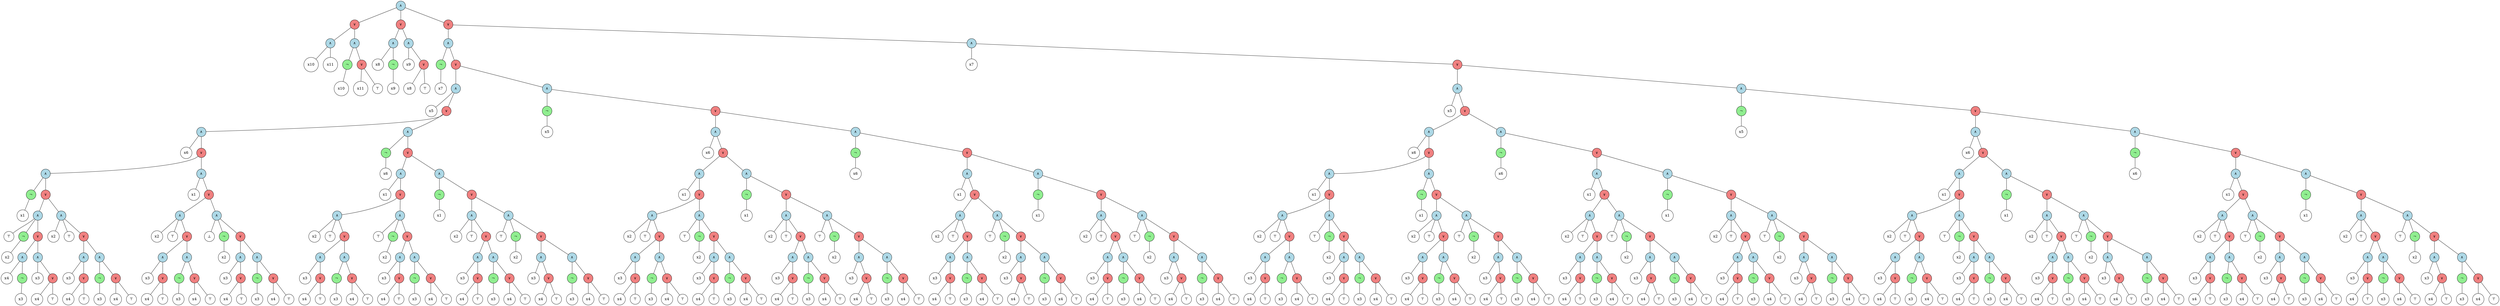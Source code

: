 graph {
	node [shape=circle]
	1 [label="∧" fillcolor=lightblue style=filled]
	2 [label="∨" fillcolor=lightcoral style=filled]
	1 -- 2
	3 [label="∧" fillcolor=lightblue style=filled]
	2 -- 3
	4 [label=x10]
	3 -- 4
	5 [label=x11]
	3 -- 5
	6 [label="∧" fillcolor=lightblue style=filled]
	2 -- 6
	7 [label="¬" fillcolor=lightgreen style=filled]
	6 -- 7
	8 [label=x10]
	7 -- 8
	9 [label="∨" fillcolor=lightcoral style=filled]
	6 -- 9
	10 [label=x11]
	9 -- 10
	11 [label="⊤"]
	9 -- 11
	12 [label="∨" fillcolor=lightcoral style=filled]
	1 -- 12
	13 [label="∧" fillcolor=lightblue style=filled]
	12 -- 13
	14 [label=x8]
	13 -- 14
	15 [label="¬" fillcolor=lightgreen style=filled]
	13 -- 15
	16 [label=x9]
	15 -- 16
	17 [label="∧" fillcolor=lightblue style=filled]
	12 -- 17
	18 [label=x9]
	17 -- 18
	19 [label="∨" fillcolor=lightcoral style=filled]
	17 -- 19
	20 [label=x8]
	19 -- 20
	21 [label="⊤"]
	19 -- 21
	22 [label="∨" fillcolor=lightcoral style=filled]
	1 -- 22
	23 [label="∧" fillcolor=lightblue style=filled]
	22 -- 23
	24 [label="¬" fillcolor=lightgreen style=filled]
	23 -- 24
	25 [label=x7]
	24 -- 25
	26 [label="∨" fillcolor=lightcoral style=filled]
	23 -- 26
	27 [label="∧" fillcolor=lightblue style=filled]
	26 -- 27
	28 [label=x5]
	27 -- 28
	29 [label="∨" fillcolor=lightcoral style=filled]
	27 -- 29
	30 [label="∧" fillcolor=lightblue style=filled]
	29 -- 30
	31 [label=x6]
	30 -- 31
	32 [label="∨" fillcolor=lightcoral style=filled]
	30 -- 32
	33 [label="∧" fillcolor=lightblue style=filled]
	32 -- 33
	34 [label="¬" fillcolor=lightgreen style=filled]
	33 -- 34
	35 [label=x1]
	34 -- 35
	36 [label="∨" fillcolor=lightcoral style=filled]
	33 -- 36
	37 [label="∧" fillcolor=lightblue style=filled]
	36 -- 37
	38 [label="⊤"]
	37 -- 38
	39 [label="¬" fillcolor=lightgreen style=filled]
	37 -- 39
	40 [label=x2]
	39 -- 40
	41 [label="∨" fillcolor=lightcoral style=filled]
	37 -- 41
	42 [label="∧" fillcolor=lightblue style=filled]
	41 -- 42
	43 [label=x4]
	42 -- 43
	44 [label="¬" fillcolor=lightgreen style=filled]
	42 -- 44
	45 [label=x3]
	44 -- 45
	46 [label="∧" fillcolor=lightblue style=filled]
	41 -- 46
	47 [label=x3]
	46 -- 47
	48 [label="∨" fillcolor=lightcoral style=filled]
	46 -- 48
	49 [label=x4]
	48 -- 49
	50 [label="⊤"]
	48 -- 50
	51 [label="∧" fillcolor=lightblue style=filled]
	36 -- 51
	52 [label=x2]
	51 -- 52
	53 [label="⊤"]
	51 -- 53
	54 [label="∨" fillcolor=lightcoral style=filled]
	51 -- 54
	55 [label="∧" fillcolor=lightblue style=filled]
	54 -- 55
	56 [label=x3]
	55 -- 56
	57 [label="∨" fillcolor=lightcoral style=filled]
	55 -- 57
	58 [label=x4]
	57 -- 58
	59 [label="⊤"]
	57 -- 59
	60 [label="∧" fillcolor=lightblue style=filled]
	54 -- 60
	61 [label="¬" fillcolor=lightgreen style=filled]
	60 -- 61
	62 [label=x3]
	61 -- 62
	63 [label="∨" fillcolor=lightcoral style=filled]
	60 -- 63
	64 [label=x4]
	63 -- 64
	65 [label="⊤"]
	63 -- 65
	66 [label="∧" fillcolor=lightblue style=filled]
	32 -- 66
	67 [label=x1]
	66 -- 67
	68 [label="∨" fillcolor=lightcoral style=filled]
	66 -- 68
	69 [label="∧" fillcolor=lightblue style=filled]
	68 -- 69
	70 [label=x2]
	69 -- 70
	71 [label="⊤"]
	69 -- 71
	72 [label="∨" fillcolor=lightcoral style=filled]
	69 -- 72
	73 [label="∧" fillcolor=lightblue style=filled]
	72 -- 73
	74 [label=x3]
	73 -- 74
	75 [label="∨" fillcolor=lightcoral style=filled]
	73 -- 75
	76 [label=x4]
	75 -- 76
	77 [label="⊤"]
	75 -- 77
	78 [label="∧" fillcolor=lightblue style=filled]
	72 -- 78
	79 [label="¬" fillcolor=lightgreen style=filled]
	78 -- 79
	80 [label=x3]
	79 -- 80
	81 [label="∨" fillcolor=lightcoral style=filled]
	78 -- 81
	82 [label=x4]
	81 -- 82
	83 [label="⊤"]
	81 -- 83
	84 [label="∧" fillcolor=lightblue style=filled]
	68 -- 84
	85 [label="⊥"]
	84 -- 85
	86 [label="¬" fillcolor=lightgreen style=filled]
	84 -- 86
	87 [label=x2]
	86 -- 87
	88 [label="∨" fillcolor=lightcoral style=filled]
	84 -- 88
	89 [label="∧" fillcolor=lightblue style=filled]
	88 -- 89
	90 [label=x3]
	89 -- 90
	91 [label="∨" fillcolor=lightcoral style=filled]
	89 -- 91
	92 [label=x4]
	91 -- 92
	93 [label="⊤"]
	91 -- 93
	94 [label="∧" fillcolor=lightblue style=filled]
	88 -- 94
	95 [label="¬" fillcolor=lightgreen style=filled]
	94 -- 95
	96 [label=x3]
	95 -- 96
	97 [label="∨" fillcolor=lightcoral style=filled]
	94 -- 97
	98 [label=x4]
	97 -- 98
	99 [label="⊤"]
	97 -- 99
	100 [label="∧" fillcolor=lightblue style=filled]
	29 -- 100
	101 [label="¬" fillcolor=lightgreen style=filled]
	100 -- 101
	102 [label=x6]
	101 -- 102
	103 [label="∨" fillcolor=lightcoral style=filled]
	100 -- 103
	104 [label="∧" fillcolor=lightblue style=filled]
	103 -- 104
	105 [label=x1]
	104 -- 105
	106 [label="∨" fillcolor=lightcoral style=filled]
	104 -- 106
	107 [label="∧" fillcolor=lightblue style=filled]
	106 -- 107
	108 [label=x2]
	107 -- 108
	109 [label="⊤"]
	107 -- 109
	110 [label="∨" fillcolor=lightcoral style=filled]
	107 -- 110
	111 [label="∧" fillcolor=lightblue style=filled]
	110 -- 111
	112 [label=x3]
	111 -- 112
	113 [label="∨" fillcolor=lightcoral style=filled]
	111 -- 113
	114 [label=x4]
	113 -- 114
	115 [label="⊤"]
	113 -- 115
	116 [label="∧" fillcolor=lightblue style=filled]
	110 -- 116
	117 [label="¬" fillcolor=lightgreen style=filled]
	116 -- 117
	118 [label=x3]
	117 -- 118
	119 [label="∨" fillcolor=lightcoral style=filled]
	116 -- 119
	120 [label=x4]
	119 -- 120
	121 [label="⊤"]
	119 -- 121
	122 [label="∧" fillcolor=lightblue style=filled]
	106 -- 122
	123 [label="⊤"]
	122 -- 123
	124 [label="¬" fillcolor=lightgreen style=filled]
	122 -- 124
	125 [label=x2]
	124 -- 125
	126 [label="∨" fillcolor=lightcoral style=filled]
	122 -- 126
	127 [label="∧" fillcolor=lightblue style=filled]
	126 -- 127
	128 [label=x3]
	127 -- 128
	129 [label="∨" fillcolor=lightcoral style=filled]
	127 -- 129
	130 [label=x4]
	129 -- 130
	131 [label="⊤"]
	129 -- 131
	132 [label="∧" fillcolor=lightblue style=filled]
	126 -- 132
	133 [label="¬" fillcolor=lightgreen style=filled]
	132 -- 133
	134 [label=x3]
	133 -- 134
	135 [label="∨" fillcolor=lightcoral style=filled]
	132 -- 135
	136 [label=x4]
	135 -- 136
	137 [label="⊤"]
	135 -- 137
	138 [label="∧" fillcolor=lightblue style=filled]
	103 -- 138
	139 [label="¬" fillcolor=lightgreen style=filled]
	138 -- 139
	140 [label=x1]
	139 -- 140
	141 [label="∨" fillcolor=lightcoral style=filled]
	138 -- 141
	142 [label="∧" fillcolor=lightblue style=filled]
	141 -- 142
	143 [label=x2]
	142 -- 143
	144 [label="⊤"]
	142 -- 144
	145 [label="∨" fillcolor=lightcoral style=filled]
	142 -- 145
	146 [label="∧" fillcolor=lightblue style=filled]
	145 -- 146
	147 [label=x3]
	146 -- 147
	148 [label="∨" fillcolor=lightcoral style=filled]
	146 -- 148
	149 [label=x4]
	148 -- 149
	150 [label="⊤"]
	148 -- 150
	151 [label="∧" fillcolor=lightblue style=filled]
	145 -- 151
	152 [label="¬" fillcolor=lightgreen style=filled]
	151 -- 152
	153 [label=x3]
	152 -- 153
	154 [label="∨" fillcolor=lightcoral style=filled]
	151 -- 154
	155 [label=x4]
	154 -- 155
	156 [label="⊤"]
	154 -- 156
	157 [label="∧" fillcolor=lightblue style=filled]
	141 -- 157
	158 [label="⊤"]
	157 -- 158
	159 [label="¬" fillcolor=lightgreen style=filled]
	157 -- 159
	160 [label=x2]
	159 -- 160
	161 [label="∨" fillcolor=lightcoral style=filled]
	157 -- 161
	162 [label="∧" fillcolor=lightblue style=filled]
	161 -- 162
	163 [label=x3]
	162 -- 163
	164 [label="∨" fillcolor=lightcoral style=filled]
	162 -- 164
	165 [label=x4]
	164 -- 165
	166 [label="⊤"]
	164 -- 166
	167 [label="∧" fillcolor=lightblue style=filled]
	161 -- 167
	168 [label="¬" fillcolor=lightgreen style=filled]
	167 -- 168
	169 [label=x3]
	168 -- 169
	170 [label="∨" fillcolor=lightcoral style=filled]
	167 -- 170
	171 [label=x4]
	170 -- 171
	172 [label="⊤"]
	170 -- 172
	173 [label="∧" fillcolor=lightblue style=filled]
	26 -- 173
	174 [label="¬" fillcolor=lightgreen style=filled]
	173 -- 174
	175 [label=x5]
	174 -- 175
	176 [label="∨" fillcolor=lightcoral style=filled]
	173 -- 176
	177 [label="∧" fillcolor=lightblue style=filled]
	176 -- 177
	178 [label=x6]
	177 -- 178
	179 [label="∨" fillcolor=lightcoral style=filled]
	177 -- 179
	180 [label="∧" fillcolor=lightblue style=filled]
	179 -- 180
	181 [label=x1]
	180 -- 181
	182 [label="∨" fillcolor=lightcoral style=filled]
	180 -- 182
	183 [label="∧" fillcolor=lightblue style=filled]
	182 -- 183
	184 [label=x2]
	183 -- 184
	185 [label="⊤"]
	183 -- 185
	186 [label="∨" fillcolor=lightcoral style=filled]
	183 -- 186
	187 [label="∧" fillcolor=lightblue style=filled]
	186 -- 187
	188 [label=x3]
	187 -- 188
	189 [label="∨" fillcolor=lightcoral style=filled]
	187 -- 189
	190 [label=x4]
	189 -- 190
	191 [label="⊤"]
	189 -- 191
	192 [label="∧" fillcolor=lightblue style=filled]
	186 -- 192
	193 [label="¬" fillcolor=lightgreen style=filled]
	192 -- 193
	194 [label=x3]
	193 -- 194
	195 [label="∨" fillcolor=lightcoral style=filled]
	192 -- 195
	196 [label=x4]
	195 -- 196
	197 [label="⊤"]
	195 -- 197
	198 [label="∧" fillcolor=lightblue style=filled]
	182 -- 198
	199 [label="⊤"]
	198 -- 199
	200 [label="¬" fillcolor=lightgreen style=filled]
	198 -- 200
	201 [label=x2]
	200 -- 201
	202 [label="∨" fillcolor=lightcoral style=filled]
	198 -- 202
	203 [label="∧" fillcolor=lightblue style=filled]
	202 -- 203
	204 [label=x3]
	203 -- 204
	205 [label="∨" fillcolor=lightcoral style=filled]
	203 -- 205
	206 [label=x4]
	205 -- 206
	207 [label="⊤"]
	205 -- 207
	208 [label="∧" fillcolor=lightblue style=filled]
	202 -- 208
	209 [label="¬" fillcolor=lightgreen style=filled]
	208 -- 209
	210 [label=x3]
	209 -- 210
	211 [label="∨" fillcolor=lightcoral style=filled]
	208 -- 211
	212 [label=x4]
	211 -- 212
	213 [label="⊤"]
	211 -- 213
	214 [label="∧" fillcolor=lightblue style=filled]
	179 -- 214
	215 [label="¬" fillcolor=lightgreen style=filled]
	214 -- 215
	216 [label=x1]
	215 -- 216
	217 [label="∨" fillcolor=lightcoral style=filled]
	214 -- 217
	218 [label="∧" fillcolor=lightblue style=filled]
	217 -- 218
	219 [label=x2]
	218 -- 219
	220 [label="⊤"]
	218 -- 220
	221 [label="∨" fillcolor=lightcoral style=filled]
	218 -- 221
	222 [label="∧" fillcolor=lightblue style=filled]
	221 -- 222
	223 [label=x3]
	222 -- 223
	224 [label="∨" fillcolor=lightcoral style=filled]
	222 -- 224
	225 [label=x4]
	224 -- 225
	226 [label="⊤"]
	224 -- 226
	227 [label="∧" fillcolor=lightblue style=filled]
	221 -- 227
	228 [label="¬" fillcolor=lightgreen style=filled]
	227 -- 228
	229 [label=x3]
	228 -- 229
	230 [label="∨" fillcolor=lightcoral style=filled]
	227 -- 230
	231 [label=x4]
	230 -- 231
	232 [label="⊤"]
	230 -- 232
	233 [label="∧" fillcolor=lightblue style=filled]
	217 -- 233
	234 [label="⊤"]
	233 -- 234
	235 [label="¬" fillcolor=lightgreen style=filled]
	233 -- 235
	236 [label=x2]
	235 -- 236
	237 [label="∨" fillcolor=lightcoral style=filled]
	233 -- 237
	238 [label="∧" fillcolor=lightblue style=filled]
	237 -- 238
	239 [label=x3]
	238 -- 239
	240 [label="∨" fillcolor=lightcoral style=filled]
	238 -- 240
	241 [label=x4]
	240 -- 241
	242 [label="⊤"]
	240 -- 242
	243 [label="∧" fillcolor=lightblue style=filled]
	237 -- 243
	244 [label="¬" fillcolor=lightgreen style=filled]
	243 -- 244
	245 [label=x3]
	244 -- 245
	246 [label="∨" fillcolor=lightcoral style=filled]
	243 -- 246
	247 [label=x4]
	246 -- 247
	248 [label="⊤"]
	246 -- 248
	249 [label="∧" fillcolor=lightblue style=filled]
	176 -- 249
	250 [label="¬" fillcolor=lightgreen style=filled]
	249 -- 250
	251 [label=x6]
	250 -- 251
	252 [label="∨" fillcolor=lightcoral style=filled]
	249 -- 252
	253 [label="∧" fillcolor=lightblue style=filled]
	252 -- 253
	254 [label=x1]
	253 -- 254
	255 [label="∨" fillcolor=lightcoral style=filled]
	253 -- 255
	256 [label="∧" fillcolor=lightblue style=filled]
	255 -- 256
	257 [label=x2]
	256 -- 257
	258 [label="⊤"]
	256 -- 258
	259 [label="∨" fillcolor=lightcoral style=filled]
	256 -- 259
	260 [label="∧" fillcolor=lightblue style=filled]
	259 -- 260
	261 [label=x3]
	260 -- 261
	262 [label="∨" fillcolor=lightcoral style=filled]
	260 -- 262
	263 [label=x4]
	262 -- 263
	264 [label="⊤"]
	262 -- 264
	265 [label="∧" fillcolor=lightblue style=filled]
	259 -- 265
	266 [label="¬" fillcolor=lightgreen style=filled]
	265 -- 266
	267 [label=x3]
	266 -- 267
	268 [label="∨" fillcolor=lightcoral style=filled]
	265 -- 268
	269 [label=x4]
	268 -- 269
	270 [label="⊤"]
	268 -- 270
	271 [label="∧" fillcolor=lightblue style=filled]
	255 -- 271
	272 [label="⊤"]
	271 -- 272
	273 [label="¬" fillcolor=lightgreen style=filled]
	271 -- 273
	274 [label=x2]
	273 -- 274
	275 [label="∨" fillcolor=lightcoral style=filled]
	271 -- 275
	276 [label="∧" fillcolor=lightblue style=filled]
	275 -- 276
	277 [label=x3]
	276 -- 277
	278 [label="∨" fillcolor=lightcoral style=filled]
	276 -- 278
	279 [label=x4]
	278 -- 279
	280 [label="⊤"]
	278 -- 280
	281 [label="∧" fillcolor=lightblue style=filled]
	275 -- 281
	282 [label="¬" fillcolor=lightgreen style=filled]
	281 -- 282
	283 [label=x3]
	282 -- 283
	284 [label="∨" fillcolor=lightcoral style=filled]
	281 -- 284
	285 [label=x4]
	284 -- 285
	286 [label="⊤"]
	284 -- 286
	287 [label="∧" fillcolor=lightblue style=filled]
	252 -- 287
	288 [label="¬" fillcolor=lightgreen style=filled]
	287 -- 288
	289 [label=x1]
	288 -- 289
	290 [label="∨" fillcolor=lightcoral style=filled]
	287 -- 290
	291 [label="∧" fillcolor=lightblue style=filled]
	290 -- 291
	292 [label=x2]
	291 -- 292
	293 [label="⊤"]
	291 -- 293
	294 [label="∨" fillcolor=lightcoral style=filled]
	291 -- 294
	295 [label="∧" fillcolor=lightblue style=filled]
	294 -- 295
	296 [label=x3]
	295 -- 296
	297 [label="∨" fillcolor=lightcoral style=filled]
	295 -- 297
	298 [label=x4]
	297 -- 298
	299 [label="⊤"]
	297 -- 299
	300 [label="∧" fillcolor=lightblue style=filled]
	294 -- 300
	301 [label="¬" fillcolor=lightgreen style=filled]
	300 -- 301
	302 [label=x3]
	301 -- 302
	303 [label="∨" fillcolor=lightcoral style=filled]
	300 -- 303
	304 [label=x4]
	303 -- 304
	305 [label="⊤"]
	303 -- 305
	306 [label="∧" fillcolor=lightblue style=filled]
	290 -- 306
	307 [label="⊤"]
	306 -- 307
	308 [label="¬" fillcolor=lightgreen style=filled]
	306 -- 308
	309 [label=x2]
	308 -- 309
	310 [label="∨" fillcolor=lightcoral style=filled]
	306 -- 310
	311 [label="∧" fillcolor=lightblue style=filled]
	310 -- 311
	312 [label=x3]
	311 -- 312
	313 [label="∨" fillcolor=lightcoral style=filled]
	311 -- 313
	314 [label=x4]
	313 -- 314
	315 [label="⊤"]
	313 -- 315
	316 [label="∧" fillcolor=lightblue style=filled]
	310 -- 316
	317 [label="¬" fillcolor=lightgreen style=filled]
	316 -- 317
	318 [label=x3]
	317 -- 318
	319 [label="∨" fillcolor=lightcoral style=filled]
	316 -- 319
	320 [label=x4]
	319 -- 320
	321 [label="⊤"]
	319 -- 321
	322 [label="∧" fillcolor=lightblue style=filled]
	22 -- 322
	323 [label=x7]
	322 -- 323
	324 [label="∨" fillcolor=lightcoral style=filled]
	322 -- 324
	325 [label="∧" fillcolor=lightblue style=filled]
	324 -- 325
	326 [label=x5]
	325 -- 326
	327 [label="∨" fillcolor=lightcoral style=filled]
	325 -- 327
	328 [label="∧" fillcolor=lightblue style=filled]
	327 -- 328
	329 [label=x6]
	328 -- 329
	330 [label="∨" fillcolor=lightcoral style=filled]
	328 -- 330
	331 [label="∧" fillcolor=lightblue style=filled]
	330 -- 331
	332 [label=x1]
	331 -- 332
	333 [label="∨" fillcolor=lightcoral style=filled]
	331 -- 333
	334 [label="∧" fillcolor=lightblue style=filled]
	333 -- 334
	335 [label=x2]
	334 -- 335
	336 [label="⊤"]
	334 -- 336
	337 [label="∨" fillcolor=lightcoral style=filled]
	334 -- 337
	338 [label="∧" fillcolor=lightblue style=filled]
	337 -- 338
	339 [label=x3]
	338 -- 339
	340 [label="∨" fillcolor=lightcoral style=filled]
	338 -- 340
	341 [label=x4]
	340 -- 341
	342 [label="⊤"]
	340 -- 342
	343 [label="∧" fillcolor=lightblue style=filled]
	337 -- 343
	344 [label="¬" fillcolor=lightgreen style=filled]
	343 -- 344
	345 [label=x3]
	344 -- 345
	346 [label="∨" fillcolor=lightcoral style=filled]
	343 -- 346
	347 [label=x4]
	346 -- 347
	348 [label="⊤"]
	346 -- 348
	349 [label="∧" fillcolor=lightblue style=filled]
	333 -- 349
	350 [label="⊤"]
	349 -- 350
	351 [label="¬" fillcolor=lightgreen style=filled]
	349 -- 351
	352 [label=x2]
	351 -- 352
	353 [label="∨" fillcolor=lightcoral style=filled]
	349 -- 353
	354 [label="∧" fillcolor=lightblue style=filled]
	353 -- 354
	355 [label=x3]
	354 -- 355
	356 [label="∨" fillcolor=lightcoral style=filled]
	354 -- 356
	357 [label=x4]
	356 -- 357
	358 [label="⊤"]
	356 -- 358
	359 [label="∧" fillcolor=lightblue style=filled]
	353 -- 359
	360 [label="¬" fillcolor=lightgreen style=filled]
	359 -- 360
	361 [label=x3]
	360 -- 361
	362 [label="∨" fillcolor=lightcoral style=filled]
	359 -- 362
	363 [label=x4]
	362 -- 363
	364 [label="⊤"]
	362 -- 364
	365 [label="∧" fillcolor=lightblue style=filled]
	330 -- 365
	366 [label="¬" fillcolor=lightgreen style=filled]
	365 -- 366
	367 [label=x1]
	366 -- 367
	368 [label="∨" fillcolor=lightcoral style=filled]
	365 -- 368
	369 [label="∧" fillcolor=lightblue style=filled]
	368 -- 369
	370 [label=x2]
	369 -- 370
	371 [label="⊤"]
	369 -- 371
	372 [label="∨" fillcolor=lightcoral style=filled]
	369 -- 372
	373 [label="∧" fillcolor=lightblue style=filled]
	372 -- 373
	374 [label=x3]
	373 -- 374
	375 [label="∨" fillcolor=lightcoral style=filled]
	373 -- 375
	376 [label=x4]
	375 -- 376
	377 [label="⊤"]
	375 -- 377
	378 [label="∧" fillcolor=lightblue style=filled]
	372 -- 378
	379 [label="¬" fillcolor=lightgreen style=filled]
	378 -- 379
	380 [label=x3]
	379 -- 380
	381 [label="∨" fillcolor=lightcoral style=filled]
	378 -- 381
	382 [label=x4]
	381 -- 382
	383 [label="⊤"]
	381 -- 383
	384 [label="∧" fillcolor=lightblue style=filled]
	368 -- 384
	385 [label="⊤"]
	384 -- 385
	386 [label="¬" fillcolor=lightgreen style=filled]
	384 -- 386
	387 [label=x2]
	386 -- 387
	388 [label="∨" fillcolor=lightcoral style=filled]
	384 -- 388
	389 [label="∧" fillcolor=lightblue style=filled]
	388 -- 389
	390 [label=x3]
	389 -- 390
	391 [label="∨" fillcolor=lightcoral style=filled]
	389 -- 391
	392 [label=x4]
	391 -- 392
	393 [label="⊤"]
	391 -- 393
	394 [label="∧" fillcolor=lightblue style=filled]
	388 -- 394
	395 [label="¬" fillcolor=lightgreen style=filled]
	394 -- 395
	396 [label=x3]
	395 -- 396
	397 [label="∨" fillcolor=lightcoral style=filled]
	394 -- 397
	398 [label=x4]
	397 -- 398
	399 [label="⊤"]
	397 -- 399
	400 [label="∧" fillcolor=lightblue style=filled]
	327 -- 400
	401 [label="¬" fillcolor=lightgreen style=filled]
	400 -- 401
	402 [label=x6]
	401 -- 402
	403 [label="∨" fillcolor=lightcoral style=filled]
	400 -- 403
	404 [label="∧" fillcolor=lightblue style=filled]
	403 -- 404
	405 [label=x1]
	404 -- 405
	406 [label="∨" fillcolor=lightcoral style=filled]
	404 -- 406
	407 [label="∧" fillcolor=lightblue style=filled]
	406 -- 407
	408 [label=x2]
	407 -- 408
	409 [label="⊤"]
	407 -- 409
	410 [label="∨" fillcolor=lightcoral style=filled]
	407 -- 410
	411 [label="∧" fillcolor=lightblue style=filled]
	410 -- 411
	412 [label=x3]
	411 -- 412
	413 [label="∨" fillcolor=lightcoral style=filled]
	411 -- 413
	414 [label=x4]
	413 -- 414
	415 [label="⊤"]
	413 -- 415
	416 [label="∧" fillcolor=lightblue style=filled]
	410 -- 416
	417 [label="¬" fillcolor=lightgreen style=filled]
	416 -- 417
	418 [label=x3]
	417 -- 418
	419 [label="∨" fillcolor=lightcoral style=filled]
	416 -- 419
	420 [label=x4]
	419 -- 420
	421 [label="⊤"]
	419 -- 421
	422 [label="∧" fillcolor=lightblue style=filled]
	406 -- 422
	423 [label="⊤"]
	422 -- 423
	424 [label="¬" fillcolor=lightgreen style=filled]
	422 -- 424
	425 [label=x2]
	424 -- 425
	426 [label="∨" fillcolor=lightcoral style=filled]
	422 -- 426
	427 [label="∧" fillcolor=lightblue style=filled]
	426 -- 427
	428 [label=x3]
	427 -- 428
	429 [label="∨" fillcolor=lightcoral style=filled]
	427 -- 429
	430 [label=x4]
	429 -- 430
	431 [label="⊤"]
	429 -- 431
	432 [label="∧" fillcolor=lightblue style=filled]
	426 -- 432
	433 [label="¬" fillcolor=lightgreen style=filled]
	432 -- 433
	434 [label=x3]
	433 -- 434
	435 [label="∨" fillcolor=lightcoral style=filled]
	432 -- 435
	436 [label=x4]
	435 -- 436
	437 [label="⊤"]
	435 -- 437
	438 [label="∧" fillcolor=lightblue style=filled]
	403 -- 438
	439 [label="¬" fillcolor=lightgreen style=filled]
	438 -- 439
	440 [label=x1]
	439 -- 440
	441 [label="∨" fillcolor=lightcoral style=filled]
	438 -- 441
	442 [label="∧" fillcolor=lightblue style=filled]
	441 -- 442
	443 [label=x2]
	442 -- 443
	444 [label="⊤"]
	442 -- 444
	445 [label="∨" fillcolor=lightcoral style=filled]
	442 -- 445
	446 [label="∧" fillcolor=lightblue style=filled]
	445 -- 446
	447 [label=x3]
	446 -- 447
	448 [label="∨" fillcolor=lightcoral style=filled]
	446 -- 448
	449 [label=x4]
	448 -- 449
	450 [label="⊤"]
	448 -- 450
	451 [label="∧" fillcolor=lightblue style=filled]
	445 -- 451
	452 [label="¬" fillcolor=lightgreen style=filled]
	451 -- 452
	453 [label=x3]
	452 -- 453
	454 [label="∨" fillcolor=lightcoral style=filled]
	451 -- 454
	455 [label=x4]
	454 -- 455
	456 [label="⊤"]
	454 -- 456
	457 [label="∧" fillcolor=lightblue style=filled]
	441 -- 457
	458 [label="⊤"]
	457 -- 458
	459 [label="¬" fillcolor=lightgreen style=filled]
	457 -- 459
	460 [label=x2]
	459 -- 460
	461 [label="∨" fillcolor=lightcoral style=filled]
	457 -- 461
	462 [label="∧" fillcolor=lightblue style=filled]
	461 -- 462
	463 [label=x3]
	462 -- 463
	464 [label="∨" fillcolor=lightcoral style=filled]
	462 -- 464
	465 [label=x4]
	464 -- 465
	466 [label="⊤"]
	464 -- 466
	467 [label="∧" fillcolor=lightblue style=filled]
	461 -- 467
	468 [label="¬" fillcolor=lightgreen style=filled]
	467 -- 468
	469 [label=x3]
	468 -- 469
	470 [label="∨" fillcolor=lightcoral style=filled]
	467 -- 470
	471 [label=x4]
	470 -- 471
	472 [label="⊤"]
	470 -- 472
	473 [label="∧" fillcolor=lightblue style=filled]
	324 -- 473
	474 [label="¬" fillcolor=lightgreen style=filled]
	473 -- 474
	475 [label=x5]
	474 -- 475
	476 [label="∨" fillcolor=lightcoral style=filled]
	473 -- 476
	477 [label="∧" fillcolor=lightblue style=filled]
	476 -- 477
	478 [label=x6]
	477 -- 478
	479 [label="∨" fillcolor=lightcoral style=filled]
	477 -- 479
	480 [label="∧" fillcolor=lightblue style=filled]
	479 -- 480
	481 [label=x1]
	480 -- 481
	482 [label="∨" fillcolor=lightcoral style=filled]
	480 -- 482
	483 [label="∧" fillcolor=lightblue style=filled]
	482 -- 483
	484 [label=x2]
	483 -- 484
	485 [label="⊤"]
	483 -- 485
	486 [label="∨" fillcolor=lightcoral style=filled]
	483 -- 486
	487 [label="∧" fillcolor=lightblue style=filled]
	486 -- 487
	488 [label=x3]
	487 -- 488
	489 [label="∨" fillcolor=lightcoral style=filled]
	487 -- 489
	490 [label=x4]
	489 -- 490
	491 [label="⊤"]
	489 -- 491
	492 [label="∧" fillcolor=lightblue style=filled]
	486 -- 492
	493 [label="¬" fillcolor=lightgreen style=filled]
	492 -- 493
	494 [label=x3]
	493 -- 494
	495 [label="∨" fillcolor=lightcoral style=filled]
	492 -- 495
	496 [label=x4]
	495 -- 496
	497 [label="⊤"]
	495 -- 497
	498 [label="∧" fillcolor=lightblue style=filled]
	482 -- 498
	499 [label="⊤"]
	498 -- 499
	500 [label="¬" fillcolor=lightgreen style=filled]
	498 -- 500
	501 [label=x2]
	500 -- 501
	502 [label="∨" fillcolor=lightcoral style=filled]
	498 -- 502
	503 [label="∧" fillcolor=lightblue style=filled]
	502 -- 503
	504 [label=x3]
	503 -- 504
	505 [label="∨" fillcolor=lightcoral style=filled]
	503 -- 505
	506 [label=x4]
	505 -- 506
	507 [label="⊤"]
	505 -- 507
	508 [label="∧" fillcolor=lightblue style=filled]
	502 -- 508
	509 [label="¬" fillcolor=lightgreen style=filled]
	508 -- 509
	510 [label=x3]
	509 -- 510
	511 [label="∨" fillcolor=lightcoral style=filled]
	508 -- 511
	512 [label=x4]
	511 -- 512
	513 [label="⊤"]
	511 -- 513
	514 [label="∧" fillcolor=lightblue style=filled]
	479 -- 514
	515 [label="¬" fillcolor=lightgreen style=filled]
	514 -- 515
	516 [label=x1]
	515 -- 516
	517 [label="∨" fillcolor=lightcoral style=filled]
	514 -- 517
	518 [label="∧" fillcolor=lightblue style=filled]
	517 -- 518
	519 [label=x2]
	518 -- 519
	520 [label="⊤"]
	518 -- 520
	521 [label="∨" fillcolor=lightcoral style=filled]
	518 -- 521
	522 [label="∧" fillcolor=lightblue style=filled]
	521 -- 522
	523 [label=x3]
	522 -- 523
	524 [label="∨" fillcolor=lightcoral style=filled]
	522 -- 524
	525 [label=x4]
	524 -- 525
	526 [label="⊤"]
	524 -- 526
	527 [label="∧" fillcolor=lightblue style=filled]
	521 -- 527
	528 [label="¬" fillcolor=lightgreen style=filled]
	527 -- 528
	529 [label=x3]
	528 -- 529
	530 [label="∨" fillcolor=lightcoral style=filled]
	527 -- 530
	531 [label=x4]
	530 -- 531
	532 [label="⊤"]
	530 -- 532
	533 [label="∧" fillcolor=lightblue style=filled]
	517 -- 533
	534 [label="⊤"]
	533 -- 534
	535 [label="¬" fillcolor=lightgreen style=filled]
	533 -- 535
	536 [label=x2]
	535 -- 536
	537 [label="∨" fillcolor=lightcoral style=filled]
	533 -- 537
	538 [label="∧" fillcolor=lightblue style=filled]
	537 -- 538
	539 [label=x3]
	538 -- 539
	540 [label="∨" fillcolor=lightcoral style=filled]
	538 -- 540
	541 [label=x4]
	540 -- 541
	542 [label="⊤"]
	540 -- 542
	543 [label="∧" fillcolor=lightblue style=filled]
	537 -- 543
	544 [label="¬" fillcolor=lightgreen style=filled]
	543 -- 544
	545 [label=x3]
	544 -- 545
	546 [label="∨" fillcolor=lightcoral style=filled]
	543 -- 546
	547 [label=x4]
	546 -- 547
	548 [label="⊤"]
	546 -- 548
	549 [label="∧" fillcolor=lightblue style=filled]
	476 -- 549
	550 [label="¬" fillcolor=lightgreen style=filled]
	549 -- 550
	551 [label=x6]
	550 -- 551
	552 [label="∨" fillcolor=lightcoral style=filled]
	549 -- 552
	553 [label="∧" fillcolor=lightblue style=filled]
	552 -- 553
	554 [label=x1]
	553 -- 554
	555 [label="∨" fillcolor=lightcoral style=filled]
	553 -- 555
	556 [label="∧" fillcolor=lightblue style=filled]
	555 -- 556
	557 [label=x2]
	556 -- 557
	558 [label="⊤"]
	556 -- 558
	559 [label="∨" fillcolor=lightcoral style=filled]
	556 -- 559
	560 [label="∧" fillcolor=lightblue style=filled]
	559 -- 560
	561 [label=x3]
	560 -- 561
	562 [label="∨" fillcolor=lightcoral style=filled]
	560 -- 562
	563 [label=x4]
	562 -- 563
	564 [label="⊤"]
	562 -- 564
	565 [label="∧" fillcolor=lightblue style=filled]
	559 -- 565
	566 [label="¬" fillcolor=lightgreen style=filled]
	565 -- 566
	567 [label=x3]
	566 -- 567
	568 [label="∨" fillcolor=lightcoral style=filled]
	565 -- 568
	569 [label=x4]
	568 -- 569
	570 [label="⊤"]
	568 -- 570
	571 [label="∧" fillcolor=lightblue style=filled]
	555 -- 571
	572 [label="⊤"]
	571 -- 572
	573 [label="¬" fillcolor=lightgreen style=filled]
	571 -- 573
	574 [label=x2]
	573 -- 574
	575 [label="∨" fillcolor=lightcoral style=filled]
	571 -- 575
	576 [label="∧" fillcolor=lightblue style=filled]
	575 -- 576
	577 [label=x3]
	576 -- 577
	578 [label="∨" fillcolor=lightcoral style=filled]
	576 -- 578
	579 [label=x4]
	578 -- 579
	580 [label="⊤"]
	578 -- 580
	581 [label="∧" fillcolor=lightblue style=filled]
	575 -- 581
	582 [label="¬" fillcolor=lightgreen style=filled]
	581 -- 582
	583 [label=x3]
	582 -- 583
	584 [label="∨" fillcolor=lightcoral style=filled]
	581 -- 584
	585 [label=x4]
	584 -- 585
	586 [label="⊤"]
	584 -- 586
	587 [label="∧" fillcolor=lightblue style=filled]
	552 -- 587
	588 [label="¬" fillcolor=lightgreen style=filled]
	587 -- 588
	589 [label=x1]
	588 -- 589
	590 [label="∨" fillcolor=lightcoral style=filled]
	587 -- 590
	591 [label="∧" fillcolor=lightblue style=filled]
	590 -- 591
	592 [label=x2]
	591 -- 592
	593 [label="⊤"]
	591 -- 593
	594 [label="∨" fillcolor=lightcoral style=filled]
	591 -- 594
	595 [label="∧" fillcolor=lightblue style=filled]
	594 -- 595
	596 [label=x3]
	595 -- 596
	597 [label="∨" fillcolor=lightcoral style=filled]
	595 -- 597
	598 [label=x4]
	597 -- 598
	599 [label="⊤"]
	597 -- 599
	600 [label="∧" fillcolor=lightblue style=filled]
	594 -- 600
	601 [label="¬" fillcolor=lightgreen style=filled]
	600 -- 601
	602 [label=x3]
	601 -- 602
	603 [label="∨" fillcolor=lightcoral style=filled]
	600 -- 603
	604 [label=x4]
	603 -- 604
	605 [label="⊤"]
	603 -- 605
	606 [label="∧" fillcolor=lightblue style=filled]
	590 -- 606
	607 [label="⊤"]
	606 -- 607
	608 [label="¬" fillcolor=lightgreen style=filled]
	606 -- 608
	609 [label=x2]
	608 -- 609
	610 [label="∨" fillcolor=lightcoral style=filled]
	606 -- 610
	611 [label="∧" fillcolor=lightblue style=filled]
	610 -- 611
	612 [label=x3]
	611 -- 612
	613 [label="∨" fillcolor=lightcoral style=filled]
	611 -- 613
	614 [label=x4]
	613 -- 614
	615 [label="⊤"]
	613 -- 615
	616 [label="∧" fillcolor=lightblue style=filled]
	610 -- 616
	617 [label="¬" fillcolor=lightgreen style=filled]
	616 -- 617
	618 [label=x3]
	617 -- 618
	619 [label="∨" fillcolor=lightcoral style=filled]
	616 -- 619
	620 [label=x4]
	619 -- 620
	621 [label="⊤"]
	619 -- 621
}
